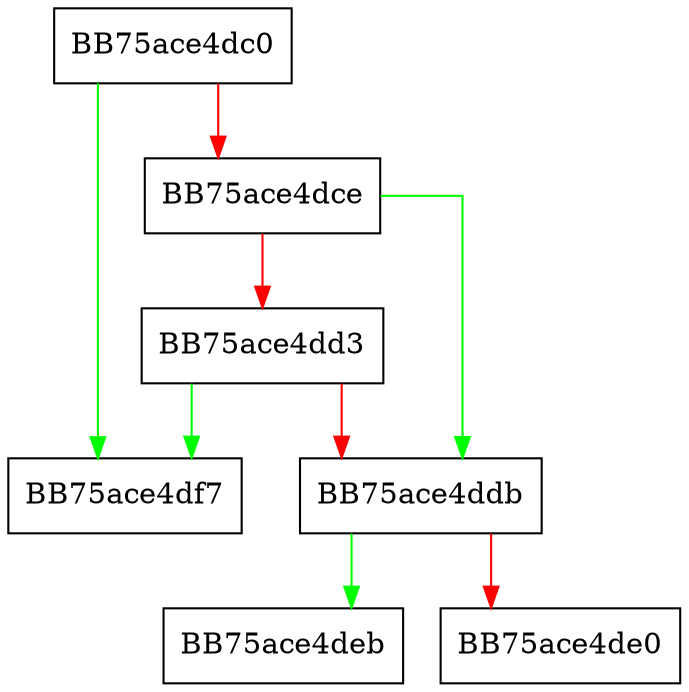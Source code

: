 digraph _Get_state_for_future {
  node [shape="box"];
  graph [splines=ortho];
  BB75ace4dc0 -> BB75ace4df7 [color="green"];
  BB75ace4dc0 -> BB75ace4dce [color="red"];
  BB75ace4dce -> BB75ace4ddb [color="green"];
  BB75ace4dce -> BB75ace4dd3 [color="red"];
  BB75ace4dd3 -> BB75ace4df7 [color="green"];
  BB75ace4dd3 -> BB75ace4ddb [color="red"];
  BB75ace4ddb -> BB75ace4deb [color="green"];
  BB75ace4ddb -> BB75ace4de0 [color="red"];
}